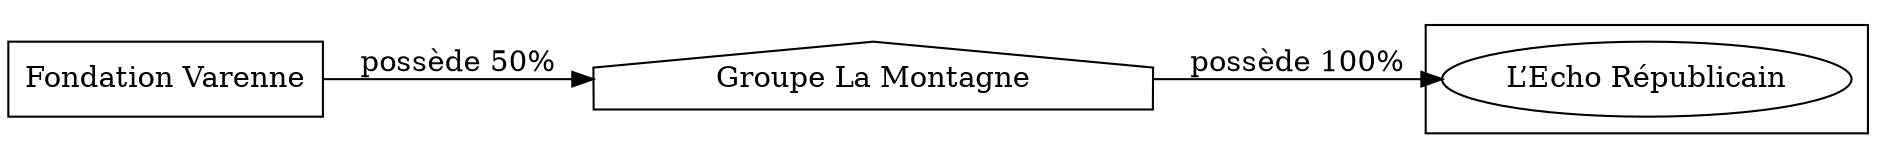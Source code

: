 digraph {
  rankdir=LR;
  subgraph roots {
    
      "fondation-varenne-220"[label="Fondation Varenne" shape=box]
    
  }

  
    "groupe-la-montagne-222"[label="Groupe La Montagne" shape=house]
  

  subgraph clusterLeaves {
    
      "l-echo-republicain-228"[label="L’Echo Républicain"]
    
  }

  
    "groupe-la-montagne-222" -> "l-echo-republicain-228" [
      label="possède 100%"
    ]
  
    "fondation-varenne-220" -> "groupe-la-montagne-222" [
      label="possède 50%"
    ]
  
}
